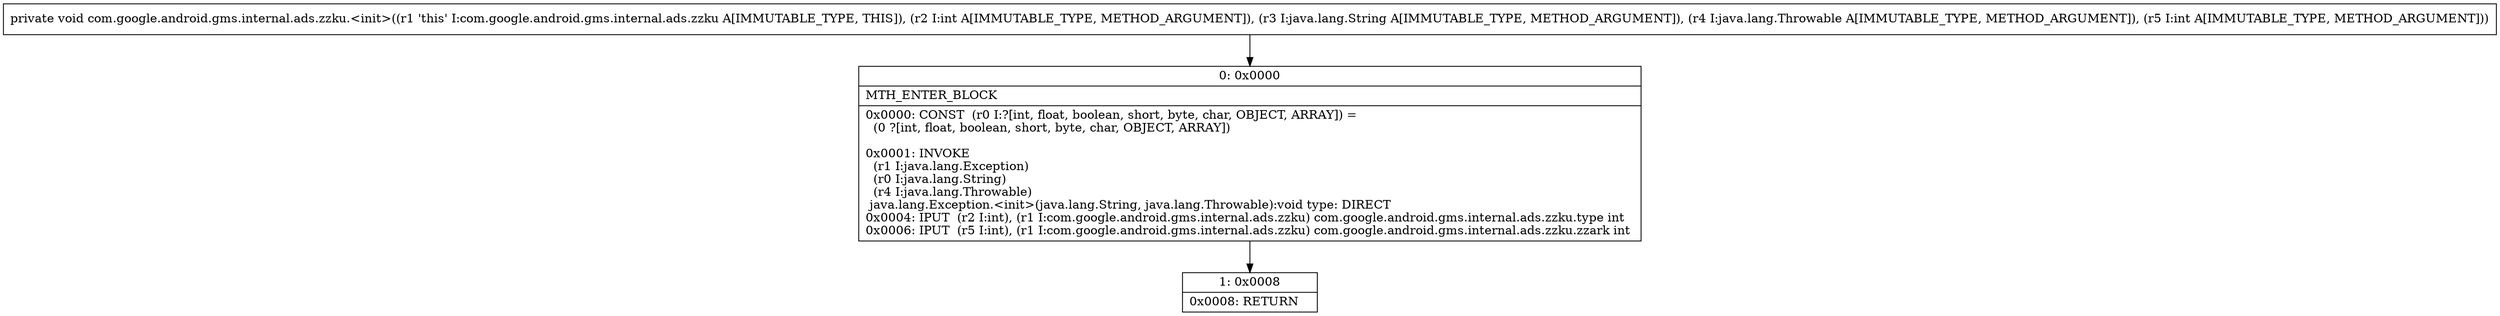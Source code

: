digraph "CFG forcom.google.android.gms.internal.ads.zzku.\<init\>(ILjava\/lang\/String;Ljava\/lang\/Throwable;I)V" {
Node_0 [shape=record,label="{0\:\ 0x0000|MTH_ENTER_BLOCK\l|0x0000: CONST  (r0 I:?[int, float, boolean, short, byte, char, OBJECT, ARRAY]) = \l  (0 ?[int, float, boolean, short, byte, char, OBJECT, ARRAY])\l \l0x0001: INVOKE  \l  (r1 I:java.lang.Exception)\l  (r0 I:java.lang.String)\l  (r4 I:java.lang.Throwable)\l java.lang.Exception.\<init\>(java.lang.String, java.lang.Throwable):void type: DIRECT \l0x0004: IPUT  (r2 I:int), (r1 I:com.google.android.gms.internal.ads.zzku) com.google.android.gms.internal.ads.zzku.type int \l0x0006: IPUT  (r5 I:int), (r1 I:com.google.android.gms.internal.ads.zzku) com.google.android.gms.internal.ads.zzku.zzark int \l}"];
Node_1 [shape=record,label="{1\:\ 0x0008|0x0008: RETURN   \l}"];
MethodNode[shape=record,label="{private void com.google.android.gms.internal.ads.zzku.\<init\>((r1 'this' I:com.google.android.gms.internal.ads.zzku A[IMMUTABLE_TYPE, THIS]), (r2 I:int A[IMMUTABLE_TYPE, METHOD_ARGUMENT]), (r3 I:java.lang.String A[IMMUTABLE_TYPE, METHOD_ARGUMENT]), (r4 I:java.lang.Throwable A[IMMUTABLE_TYPE, METHOD_ARGUMENT]), (r5 I:int A[IMMUTABLE_TYPE, METHOD_ARGUMENT])) }"];
MethodNode -> Node_0;
Node_0 -> Node_1;
}

